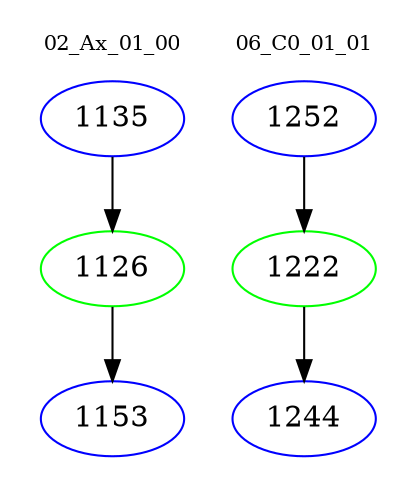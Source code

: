 digraph{
subgraph cluster_0 {
color = white
label = "02_Ax_01_00";
fontsize=10;
T0_1135 [label="1135", color="blue"]
T0_1135 -> T0_1126 [color="black"]
T0_1126 [label="1126", color="green"]
T0_1126 -> T0_1153 [color="black"]
T0_1153 [label="1153", color="blue"]
}
subgraph cluster_1 {
color = white
label = "06_C0_01_01";
fontsize=10;
T1_1252 [label="1252", color="blue"]
T1_1252 -> T1_1222 [color="black"]
T1_1222 [label="1222", color="green"]
T1_1222 -> T1_1244 [color="black"]
T1_1244 [label="1244", color="blue"]
}
}

